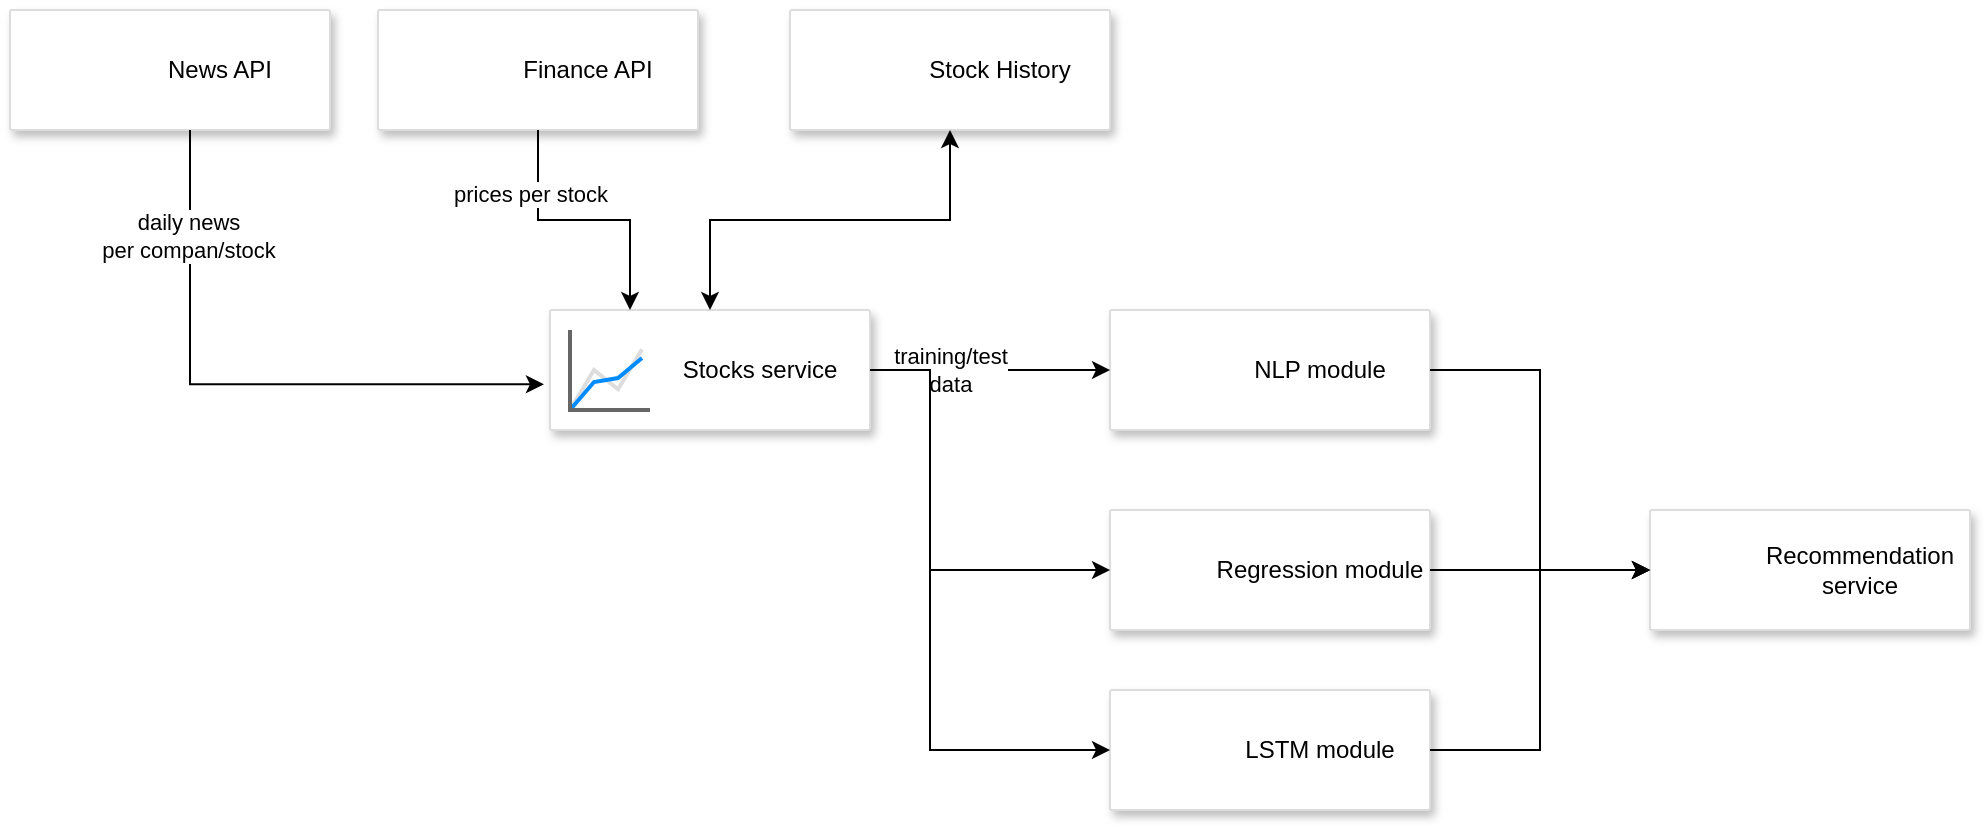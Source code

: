 <mxfile version="17.2.4" type="device"><diagram id="yf-dWkQ5XeLdScWXlXtI" name="Seite-1"><mxGraphModel dx="981" dy="597" grid="1" gridSize="10" guides="1" tooltips="1" connect="1" arrows="1" fold="1" page="1" pageScale="1" pageWidth="827" pageHeight="1169" math="0" shadow="0"><root><mxCell id="0"/><mxCell id="1" parent="0"/><mxCell id="hJrL_UUIjwISN0DHAdV2-7" value="" style="group" vertex="1" connectable="0" parent="1"><mxGeometry x="620" y="60" width="160" height="60" as="geometry"/></mxCell><mxCell id="hJrL_UUIjwISN0DHAdV2-2" value="" style="strokeColor=#dddddd;shadow=1;strokeWidth=1;rounded=1;absoluteArcSize=1;arcSize=2;" vertex="1" parent="hJrL_UUIjwISN0DHAdV2-7"><mxGeometry width="160" height="60" as="geometry"/></mxCell><mxCell id="hJrL_UUIjwISN0DHAdV2-1" value="" style="shape=image;verticalLabelPosition=bottom;labelBackgroundColor=default;verticalAlign=top;aspect=fixed;imageAspect=0;image=https://cdn.worldvectorlogo.com/logos/mongodb-icon-1.svg;" vertex="1" parent="hJrL_UUIjwISN0DHAdV2-7"><mxGeometry x="10" y="10" width="40" height="40" as="geometry"/></mxCell><mxCell id="hJrL_UUIjwISN0DHAdV2-6" value="Stock History" style="text;html=1;strokeColor=none;fillColor=none;align=center;verticalAlign=middle;whiteSpace=wrap;rounded=0;" vertex="1" parent="hJrL_UUIjwISN0DHAdV2-7"><mxGeometry x="50" y="15" width="110" height="30" as="geometry"/></mxCell><mxCell id="hJrL_UUIjwISN0DHAdV2-10" value="" style="group" vertex="1" connectable="0" parent="1"><mxGeometry x="414" y="60" width="160" height="60" as="geometry"/></mxCell><mxCell id="hJrL_UUIjwISN0DHAdV2-11" value="" style="strokeColor=#dddddd;shadow=1;strokeWidth=1;rounded=1;absoluteArcSize=1;arcSize=2;" vertex="1" parent="hJrL_UUIjwISN0DHAdV2-10"><mxGeometry width="160" height="60" as="geometry"/></mxCell><mxCell id="hJrL_UUIjwISN0DHAdV2-13" value="Finance API" style="text;html=1;strokeColor=none;fillColor=none;align=center;verticalAlign=middle;whiteSpace=wrap;rounded=0;" vertex="1" parent="hJrL_UUIjwISN0DHAdV2-10"><mxGeometry x="50" y="15" width="110" height="30" as="geometry"/></mxCell><mxCell id="hJrL_UUIjwISN0DHAdV2-9" value="" style="shape=image;verticalLabelPosition=bottom;labelBackgroundColor=default;verticalAlign=top;aspect=fixed;imageAspect=0;image=https://cdn-icons-png.flaticon.com/512/179/179345.png;" vertex="1" parent="hJrL_UUIjwISN0DHAdV2-10"><mxGeometry x="10" y="10" width="40" height="40" as="geometry"/></mxCell><mxCell id="hJrL_UUIjwISN0DHAdV2-15" value="" style="group" vertex="1" connectable="0" parent="1"><mxGeometry x="500" y="210" width="160" height="60" as="geometry"/></mxCell><mxCell id="hJrL_UUIjwISN0DHAdV2-16" value="" style="strokeColor=#dddddd;shadow=1;strokeWidth=1;rounded=1;absoluteArcSize=1;arcSize=2;" vertex="1" parent="hJrL_UUIjwISN0DHAdV2-15"><mxGeometry width="160" height="60" as="geometry"/></mxCell><mxCell id="hJrL_UUIjwISN0DHAdV2-18" value="Stocks service" style="text;html=1;strokeColor=none;fillColor=none;align=center;verticalAlign=middle;whiteSpace=wrap;rounded=0;" vertex="1" parent="hJrL_UUIjwISN0DHAdV2-15"><mxGeometry x="50" y="15" width="110" height="30" as="geometry"/></mxCell><mxCell id="hJrL_UUIjwISN0DHAdV2-37" value="" style="verticalLabelPosition=bottom;shadow=0;dashed=0;align=center;html=1;verticalAlign=top;strokeWidth=1;shape=mxgraph.mockup.graphics.lineChart;strokeColor=none;strokeColor2=#666666;strokeColor3=#008cff;strokeColor4=#dddddd;" vertex="1" parent="hJrL_UUIjwISN0DHAdV2-15"><mxGeometry x="10" y="10" width="40" height="40" as="geometry"/></mxCell><mxCell id="hJrL_UUIjwISN0DHAdV2-21" style="edgeStyle=orthogonalEdgeStyle;rounded=0;orthogonalLoop=1;jettySize=auto;html=1;entryX=0.25;entryY=0;entryDx=0;entryDy=0;" edge="1" parent="1" source="hJrL_UUIjwISN0DHAdV2-11" target="hJrL_UUIjwISN0DHAdV2-16"><mxGeometry relative="1" as="geometry"/></mxCell><mxCell id="hJrL_UUIjwISN0DHAdV2-28" value="prices per stock" style="edgeLabel;html=1;align=center;verticalAlign=middle;resizable=0;points=[];" vertex="1" connectable="0" parent="hJrL_UUIjwISN0DHAdV2-21"><mxGeometry x="-0.529" y="-4" relative="1" as="geometry"><mxPoint as="offset"/></mxGeometry></mxCell><mxCell id="hJrL_UUIjwISN0DHAdV2-22" style="edgeStyle=orthogonalEdgeStyle;rounded=0;orthogonalLoop=1;jettySize=auto;html=1;entryX=0.5;entryY=1;entryDx=0;entryDy=0;startArrow=classic;startFill=1;" edge="1" parent="1" source="hJrL_UUIjwISN0DHAdV2-16" target="hJrL_UUIjwISN0DHAdV2-2"><mxGeometry relative="1" as="geometry"/></mxCell><mxCell id="hJrL_UUIjwISN0DHAdV2-23" value="" style="group" vertex="1" connectable="0" parent="1"><mxGeometry x="780" y="210" width="160" height="60" as="geometry"/></mxCell><mxCell id="hJrL_UUIjwISN0DHAdV2-24" value="" style="strokeColor=#dddddd;shadow=1;strokeWidth=1;rounded=1;absoluteArcSize=1;arcSize=2;" vertex="1" parent="hJrL_UUIjwISN0DHAdV2-23"><mxGeometry width="160" height="60" as="geometry"/></mxCell><mxCell id="hJrL_UUIjwISN0DHAdV2-25" value="NLP module" style="text;html=1;strokeColor=none;fillColor=none;align=center;verticalAlign=middle;whiteSpace=wrap;rounded=0;" vertex="1" parent="hJrL_UUIjwISN0DHAdV2-23"><mxGeometry x="50" y="15" width="110" height="30" as="geometry"/></mxCell><mxCell id="hJrL_UUIjwISN0DHAdV2-26" value="" style="shape=image;verticalLabelPosition=bottom;labelBackgroundColor=default;verticalAlign=top;aspect=fixed;imageAspect=0;image=https://cdn-icons-png.flaticon.com/512/38/38167.png;" vertex="1" parent="hJrL_UUIjwISN0DHAdV2-23"><mxGeometry y="4" width="52" height="52" as="geometry"/></mxCell><mxCell id="hJrL_UUIjwISN0DHAdV2-27" style="edgeStyle=orthogonalEdgeStyle;rounded=0;orthogonalLoop=1;jettySize=auto;html=1;entryX=0;entryY=0.5;entryDx=0;entryDy=0;startArrow=none;startFill=0;" edge="1" parent="1" source="hJrL_UUIjwISN0DHAdV2-16" target="hJrL_UUIjwISN0DHAdV2-26"><mxGeometry relative="1" as="geometry"/></mxCell><mxCell id="hJrL_UUIjwISN0DHAdV2-29" value="training/test&lt;br&gt;data" style="edgeLabel;html=1;align=center;verticalAlign=middle;resizable=0;points=[];" vertex="1" connectable="0" parent="hJrL_UUIjwISN0DHAdV2-27"><mxGeometry x="-0.167" relative="1" as="geometry"><mxPoint x="-10" as="offset"/></mxGeometry></mxCell><mxCell id="hJrL_UUIjwISN0DHAdV2-30" value="" style="group" vertex="1" connectable="0" parent="1"><mxGeometry x="230" y="60" width="160" height="60" as="geometry"/></mxCell><mxCell id="hJrL_UUIjwISN0DHAdV2-31" value="" style="strokeColor=#dddddd;shadow=1;strokeWidth=1;rounded=1;absoluteArcSize=1;arcSize=2;" vertex="1" parent="hJrL_UUIjwISN0DHAdV2-30"><mxGeometry width="160" height="60" as="geometry"/></mxCell><mxCell id="hJrL_UUIjwISN0DHAdV2-32" value="News API" style="text;html=1;strokeColor=none;fillColor=none;align=center;verticalAlign=middle;whiteSpace=wrap;rounded=0;" vertex="1" parent="hJrL_UUIjwISN0DHAdV2-30"><mxGeometry x="50" y="15" width="110" height="30" as="geometry"/></mxCell><mxCell id="hJrL_UUIjwISN0DHAdV2-34" value="" style="shape=image;verticalLabelPosition=bottom;labelBackgroundColor=default;verticalAlign=top;aspect=fixed;imageAspect=0;image=https://cdn-icons-png.flaticon.com/512/2067/2067610.png;" vertex="1" parent="hJrL_UUIjwISN0DHAdV2-30"><mxGeometry x="10" y="4" width="52" height="52" as="geometry"/></mxCell><mxCell id="hJrL_UUIjwISN0DHAdV2-35" style="edgeStyle=orthogonalEdgeStyle;rounded=0;orthogonalLoop=1;jettySize=auto;html=1;entryX=-0.019;entryY=0.619;entryDx=0;entryDy=0;entryPerimeter=0;startArrow=none;startFill=0;" edge="1" parent="1" source="hJrL_UUIjwISN0DHAdV2-31" target="hJrL_UUIjwISN0DHAdV2-16"><mxGeometry relative="1" as="geometry"><Array as="points"><mxPoint x="320" y="247"/></Array></mxGeometry></mxCell><mxCell id="hJrL_UUIjwISN0DHAdV2-36" value="daily news&lt;br&gt;per compan/stock" style="edgeLabel;html=1;align=center;verticalAlign=middle;resizable=0;points=[];" vertex="1" connectable="0" parent="hJrL_UUIjwISN0DHAdV2-35"><mxGeometry x="-0.654" y="-1" relative="1" as="geometry"><mxPoint as="offset"/></mxGeometry></mxCell><mxCell id="hJrL_UUIjwISN0DHAdV2-38" value="" style="group" vertex="1" connectable="0" parent="1"><mxGeometry x="780" y="310" width="160" height="60" as="geometry"/></mxCell><mxCell id="hJrL_UUIjwISN0DHAdV2-39" value="" style="strokeColor=#dddddd;shadow=1;strokeWidth=1;rounded=1;absoluteArcSize=1;arcSize=2;" vertex="1" parent="hJrL_UUIjwISN0DHAdV2-38"><mxGeometry width="160" height="60" as="geometry"/></mxCell><mxCell id="hJrL_UUIjwISN0DHAdV2-40" value="Regression module" style="text;html=1;strokeColor=none;fillColor=none;align=center;verticalAlign=middle;whiteSpace=wrap;rounded=0;" vertex="1" parent="hJrL_UUIjwISN0DHAdV2-38"><mxGeometry x="50" y="15" width="110" height="30" as="geometry"/></mxCell><mxCell id="hJrL_UUIjwISN0DHAdV2-41" value="" style="shape=image;verticalLabelPosition=bottom;labelBackgroundColor=default;verticalAlign=top;aspect=fixed;imageAspect=0;image=https://cdn-icons-png.flaticon.com/512/38/38167.png;" vertex="1" parent="hJrL_UUIjwISN0DHAdV2-38"><mxGeometry y="4" width="52" height="52" as="geometry"/></mxCell><mxCell id="hJrL_UUIjwISN0DHAdV2-42" value="" style="group" vertex="1" connectable="0" parent="1"><mxGeometry x="780" y="400" width="160" height="60" as="geometry"/></mxCell><mxCell id="hJrL_UUIjwISN0DHAdV2-43" value="" style="strokeColor=#dddddd;shadow=1;strokeWidth=1;rounded=1;absoluteArcSize=1;arcSize=2;" vertex="1" parent="hJrL_UUIjwISN0DHAdV2-42"><mxGeometry width="160" height="60" as="geometry"/></mxCell><mxCell id="hJrL_UUIjwISN0DHAdV2-44" value="LSTM module" style="text;html=1;strokeColor=none;fillColor=none;align=center;verticalAlign=middle;whiteSpace=wrap;rounded=0;" vertex="1" parent="hJrL_UUIjwISN0DHAdV2-42"><mxGeometry x="50" y="15" width="110" height="30" as="geometry"/></mxCell><mxCell id="hJrL_UUIjwISN0DHAdV2-45" value="" style="shape=image;verticalLabelPosition=bottom;labelBackgroundColor=default;verticalAlign=top;aspect=fixed;imageAspect=0;image=https://cdn-icons-png.flaticon.com/512/38/38167.png;" vertex="1" parent="hJrL_UUIjwISN0DHAdV2-42"><mxGeometry y="4" width="52" height="52" as="geometry"/></mxCell><mxCell id="hJrL_UUIjwISN0DHAdV2-46" style="edgeStyle=orthogonalEdgeStyle;rounded=0;orthogonalLoop=1;jettySize=auto;html=1;entryX=0;entryY=0.5;entryDx=0;entryDy=0;startArrow=none;startFill=0;" edge="1" parent="1" source="hJrL_UUIjwISN0DHAdV2-16" target="hJrL_UUIjwISN0DHAdV2-41"><mxGeometry relative="1" as="geometry"><Array as="points"><mxPoint x="690" y="240"/><mxPoint x="690" y="340"/></Array></mxGeometry></mxCell><mxCell id="hJrL_UUIjwISN0DHAdV2-47" style="edgeStyle=orthogonalEdgeStyle;rounded=0;orthogonalLoop=1;jettySize=auto;html=1;entryX=0;entryY=0.5;entryDx=0;entryDy=0;startArrow=none;startFill=0;" edge="1" parent="1" source="hJrL_UUIjwISN0DHAdV2-16" target="hJrL_UUIjwISN0DHAdV2-45"><mxGeometry relative="1" as="geometry"><Array as="points"><mxPoint x="690" y="240"/><mxPoint x="690" y="430"/></Array></mxGeometry></mxCell><mxCell id="hJrL_UUIjwISN0DHAdV2-48" value="" style="group" vertex="1" connectable="0" parent="1"><mxGeometry x="1050" y="310" width="160" height="60" as="geometry"/></mxCell><mxCell id="hJrL_UUIjwISN0DHAdV2-49" value="" style="strokeColor=#dddddd;shadow=1;strokeWidth=1;rounded=1;absoluteArcSize=1;arcSize=2;" vertex="1" parent="hJrL_UUIjwISN0DHAdV2-48"><mxGeometry width="160" height="60" as="geometry"/></mxCell><mxCell id="hJrL_UUIjwISN0DHAdV2-51" value="Recommendation service" style="text;html=1;strokeColor=none;fillColor=none;align=center;verticalAlign=middle;whiteSpace=wrap;rounded=0;" vertex="1" parent="hJrL_UUIjwISN0DHAdV2-48"><mxGeometry x="50" y="15" width="110" height="30" as="geometry"/></mxCell><mxCell id="hJrL_UUIjwISN0DHAdV2-52" value="" style="shape=image;verticalLabelPosition=bottom;labelBackgroundColor=default;verticalAlign=top;aspect=fixed;imageAspect=0;image=http://blog.andyserver.com/wp-content/uploads/2017/10/swagger-logo-300x300.png;" vertex="1" parent="hJrL_UUIjwISN0DHAdV2-48"><mxGeometry x="10" y="10" width="40" height="40" as="geometry"/></mxCell><mxCell id="hJrL_UUIjwISN0DHAdV2-53" style="edgeStyle=orthogonalEdgeStyle;rounded=0;orthogonalLoop=1;jettySize=auto;html=1;entryX=0;entryY=0.5;entryDx=0;entryDy=0;startArrow=none;startFill=0;" edge="1" parent="1" source="hJrL_UUIjwISN0DHAdV2-24" target="hJrL_UUIjwISN0DHAdV2-49"><mxGeometry relative="1" as="geometry"/></mxCell><mxCell id="hJrL_UUIjwISN0DHAdV2-54" style="edgeStyle=orthogonalEdgeStyle;rounded=0;orthogonalLoop=1;jettySize=auto;html=1;entryX=0;entryY=0.5;entryDx=0;entryDy=0;startArrow=none;startFill=0;" edge="1" parent="1" source="hJrL_UUIjwISN0DHAdV2-39" target="hJrL_UUIjwISN0DHAdV2-49"><mxGeometry relative="1" as="geometry"/></mxCell><mxCell id="hJrL_UUIjwISN0DHAdV2-55" style="edgeStyle=orthogonalEdgeStyle;rounded=0;orthogonalLoop=1;jettySize=auto;html=1;entryX=0;entryY=0.5;entryDx=0;entryDy=0;startArrow=none;startFill=0;" edge="1" parent="1" source="hJrL_UUIjwISN0DHAdV2-43" target="hJrL_UUIjwISN0DHAdV2-49"><mxGeometry relative="1" as="geometry"/></mxCell></root></mxGraphModel></diagram></mxfile>